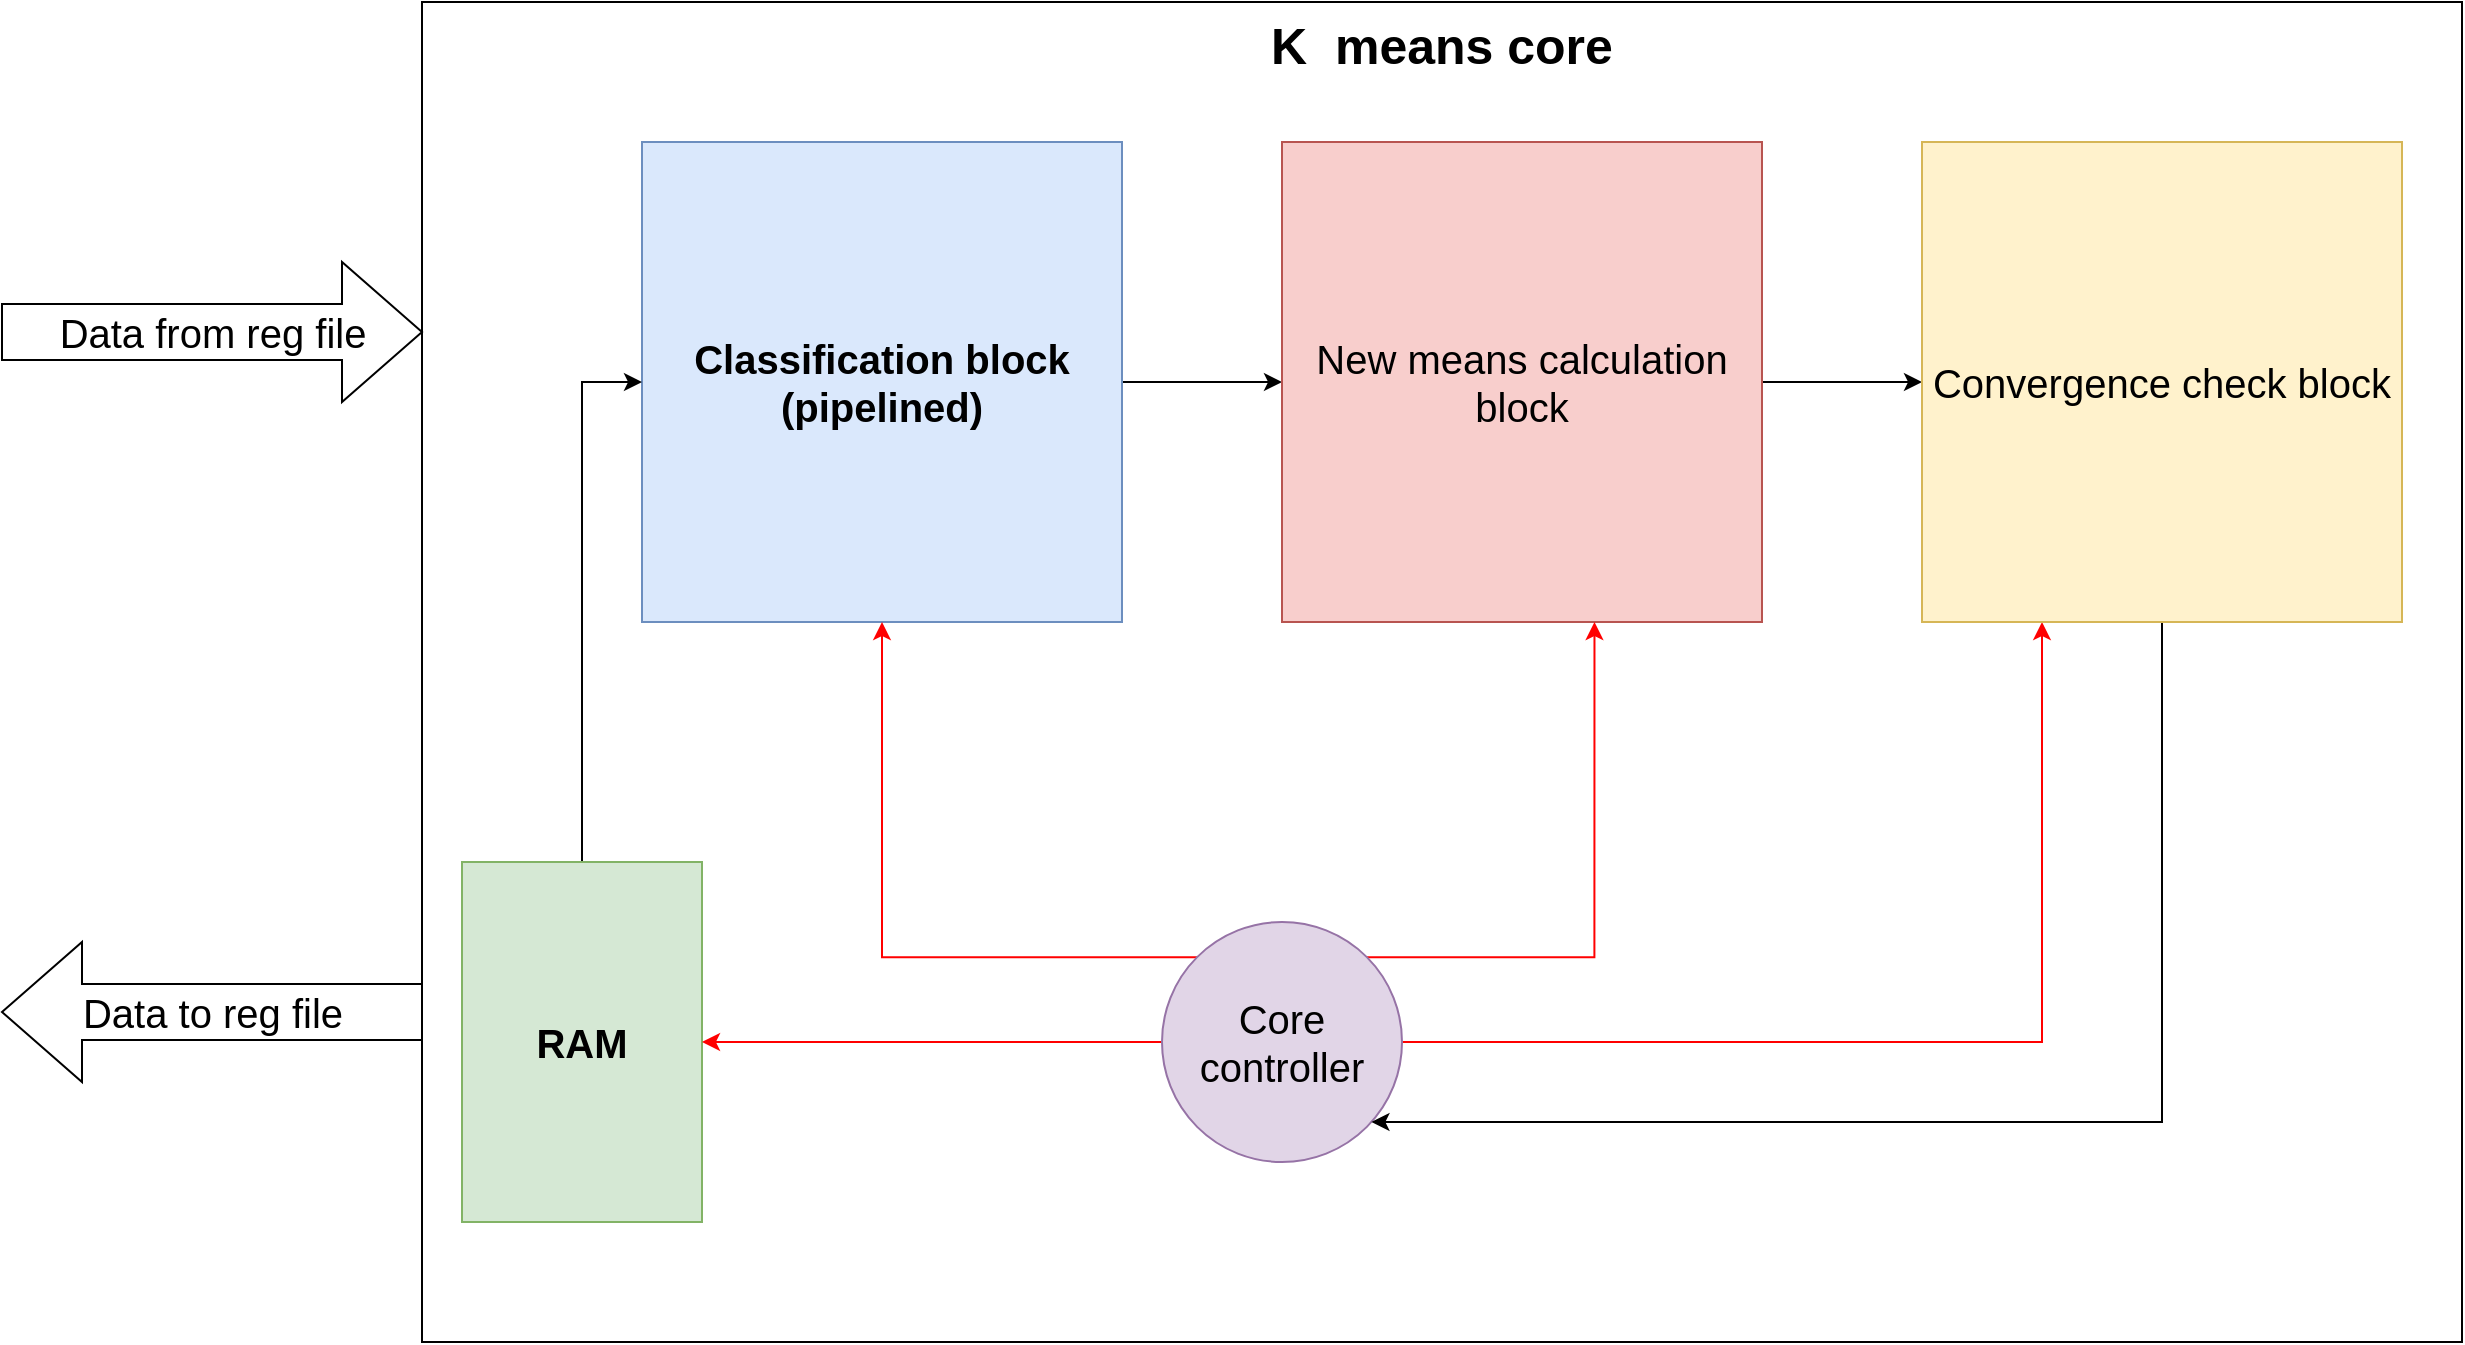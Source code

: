 <mxfile version="11.1.4" type="device"><diagram id="G8WmsPUyYjkQZNK0Dt1H" name="Page-1"><mxGraphModel dx="1847" dy="725" grid="1" gridSize="10" guides="1" tooltips="1" connect="1" arrows="1" fold="1" page="0" pageScale="1" pageWidth="850" pageHeight="1100" math="0" shadow="0"><root><mxCell id="0"/><mxCell id="1" parent="0"/><mxCell id="ahpJ5raKzEpuXDSzv2ml-7" value="K&amp;nbsp; means core" style="rounded=0;whiteSpace=wrap;html=1;fillColor=#FFFFFF;verticalAlign=top;fontSize=25;fontStyle=1" vertex="1" parent="1"><mxGeometry x="90" y="110" width="1020" height="670" as="geometry"/></mxCell><mxCell id="ahpJ5raKzEpuXDSzv2ml-3" style="edgeStyle=orthogonalEdgeStyle;rounded=0;orthogonalLoop=1;jettySize=auto;html=1;exitX=1;exitY=0.5;exitDx=0;exitDy=0;entryX=0;entryY=0.5;entryDx=0;entryDy=0;" edge="1" parent="1" source="ahpJ5raKzEpuXDSzv2ml-1" target="ahpJ5raKzEpuXDSzv2ml-2"><mxGeometry relative="1" as="geometry"/></mxCell><mxCell id="ahpJ5raKzEpuXDSzv2ml-1" value="&lt;b style=&quot;font-size: 20px;&quot;&gt;Classification block&lt;br style=&quot;font-size: 20px;&quot;&gt;(pipelined)&lt;/b&gt;" style="whiteSpace=wrap;html=1;aspect=fixed;fillColor=#DAE8FC;strokeColor=#6c8ebf;fontSize=20;" vertex="1" parent="1"><mxGeometry x="200" y="180" width="240" height="240" as="geometry"/></mxCell><mxCell id="ahpJ5raKzEpuXDSzv2ml-25" style="edgeStyle=orthogonalEdgeStyle;rounded=0;orthogonalLoop=1;jettySize=auto;html=1;exitX=1;exitY=0.5;exitDx=0;exitDy=0;entryX=0;entryY=0.5;entryDx=0;entryDy=0;strokeColor=#000000;fontSize=20;" edge="1" parent="1" source="ahpJ5raKzEpuXDSzv2ml-2" target="ahpJ5raKzEpuXDSzv2ml-22"><mxGeometry relative="1" as="geometry"/></mxCell><mxCell id="ahpJ5raKzEpuXDSzv2ml-2" value="New means calculation block" style="whiteSpace=wrap;html=1;aspect=fixed;fillColor=#f8cecc;strokeColor=#b85450;fontSize=20;" vertex="1" parent="1"><mxGeometry x="520" y="180" width="240" height="240" as="geometry"/></mxCell><mxCell id="ahpJ5raKzEpuXDSzv2ml-6" style="edgeStyle=orthogonalEdgeStyle;rounded=0;orthogonalLoop=1;jettySize=auto;html=1;exitX=0.5;exitY=0;exitDx=0;exitDy=0;entryX=0;entryY=0.5;entryDx=0;entryDy=0;" edge="1" parent="1" source="ahpJ5raKzEpuXDSzv2ml-4" target="ahpJ5raKzEpuXDSzv2ml-1"><mxGeometry relative="1" as="geometry"/></mxCell><mxCell id="ahpJ5raKzEpuXDSzv2ml-4" value="RAM" style="rounded=0;whiteSpace=wrap;html=1;fillColor=#d5e8d4;strokeColor=#82b366;fontSize=20;fontStyle=1" vertex="1" parent="1"><mxGeometry x="110" y="540" width="120" height="180" as="geometry"/></mxCell><mxCell id="ahpJ5raKzEpuXDSzv2ml-10" style="edgeStyle=orthogonalEdgeStyle;rounded=0;orthogonalLoop=1;jettySize=auto;html=1;exitX=0;exitY=0;exitDx=0;exitDy=0;fontSize=20;strokeColor=#FF0000;" edge="1" parent="1" source="ahpJ5raKzEpuXDSzv2ml-8" target="ahpJ5raKzEpuXDSzv2ml-1"><mxGeometry relative="1" as="geometry"/></mxCell><mxCell id="ahpJ5raKzEpuXDSzv2ml-11" style="edgeStyle=orthogonalEdgeStyle;rounded=0;orthogonalLoop=1;jettySize=auto;html=1;exitX=0;exitY=0.5;exitDx=0;exitDy=0;entryX=1;entryY=0.5;entryDx=0;entryDy=0;fontSize=20;strokeColor=#FF0000;" edge="1" parent="1" source="ahpJ5raKzEpuXDSzv2ml-8" target="ahpJ5raKzEpuXDSzv2ml-4"><mxGeometry relative="1" as="geometry"/></mxCell><mxCell id="ahpJ5raKzEpuXDSzv2ml-13" style="edgeStyle=orthogonalEdgeStyle;rounded=0;orthogonalLoop=1;jettySize=auto;html=1;exitX=1;exitY=0;exitDx=0;exitDy=0;entryX=0.651;entryY=1;entryDx=0;entryDy=0;entryPerimeter=0;fontSize=20;strokeColor=#FF0000;" edge="1" parent="1" source="ahpJ5raKzEpuXDSzv2ml-8" target="ahpJ5raKzEpuXDSzv2ml-2"><mxGeometry relative="1" as="geometry"><Array as="points"><mxPoint x="676" y="588"/></Array></mxGeometry></mxCell><mxCell id="ahpJ5raKzEpuXDSzv2ml-27" style="edgeStyle=orthogonalEdgeStyle;rounded=0;orthogonalLoop=1;jettySize=auto;html=1;exitX=1;exitY=0.5;exitDx=0;exitDy=0;entryX=0.25;entryY=1;entryDx=0;entryDy=0;strokeColor=#FF0000;fontSize=20;" edge="1" parent="1" source="ahpJ5raKzEpuXDSzv2ml-8" target="ahpJ5raKzEpuXDSzv2ml-22"><mxGeometry relative="1" as="geometry"/></mxCell><mxCell id="ahpJ5raKzEpuXDSzv2ml-8" value="Core controller" style="ellipse;whiteSpace=wrap;html=1;aspect=fixed;fillColor=#e1d5e7;fontSize=20;strokeColor=#9673a6;" vertex="1" parent="1"><mxGeometry x="460" y="570" width="120" height="120" as="geometry"/></mxCell><mxCell id="ahpJ5raKzEpuXDSzv2ml-16" value="Data from reg file" style="html=1;shadow=0;dashed=0;align=center;verticalAlign=middle;shape=mxgraph.arrows2.arrow;dy=0.6;dx=40;notch=0;fillColor=#FFFFFF;fontSize=20;" vertex="1" parent="1"><mxGeometry x="-120" y="240" width="210" height="70" as="geometry"/></mxCell><mxCell id="ahpJ5raKzEpuXDSzv2ml-18" value="Data to reg file" style="html=1;shadow=0;dashed=0;align=center;verticalAlign=middle;shape=mxgraph.arrows2.arrow;dy=0.6;dx=40;flipH=1;notch=0;fillColor=#FFFFFF;fontSize=20;" vertex="1" parent="1"><mxGeometry x="-120" y="580" width="210" height="70" as="geometry"/></mxCell><mxCell id="ahpJ5raKzEpuXDSzv2ml-26" style="edgeStyle=orthogonalEdgeStyle;rounded=0;orthogonalLoop=1;jettySize=auto;html=1;exitX=0.5;exitY=1;exitDx=0;exitDy=0;strokeColor=#000000;fontSize=20;" edge="1" parent="1" source="ahpJ5raKzEpuXDSzv2ml-22" target="ahpJ5raKzEpuXDSzv2ml-8"><mxGeometry relative="1" as="geometry"><Array as="points"><mxPoint x="960" y="670"/></Array></mxGeometry></mxCell><mxCell id="ahpJ5raKzEpuXDSzv2ml-22" value="Convergence check block" style="whiteSpace=wrap;html=1;aspect=fixed;fillColor=#fff2cc;strokeColor=#d6b656;fontSize=20;" vertex="1" parent="1"><mxGeometry x="840" y="180" width="240" height="240" as="geometry"/></mxCell></root></mxGraphModel></diagram></mxfile>
